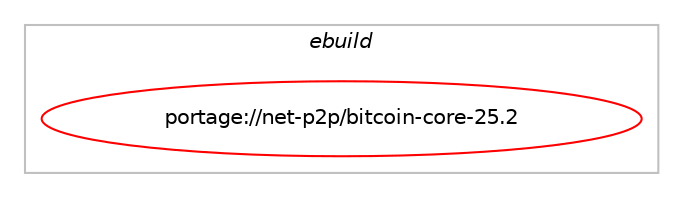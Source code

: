 digraph prolog {

# *************
# Graph options
# *************

newrank=true;
concentrate=true;
compound=true;
graph [rankdir=LR,fontname=Helvetica,fontsize=10,ranksep=1.5];#, ranksep=2.5, nodesep=0.2];
edge  [arrowhead=vee];
node  [fontname=Helvetica,fontsize=10];

# **********
# The ebuild
# **********

subgraph cluster_leftcol {
color=gray;
label=<<i>ebuild</i>>;
id [label="portage://net-p2p/bitcoin-core-25.2", color=red, width=4, href="../net-p2p/bitcoin-core-25.2.svg"];
}

# ****************
# The dependencies
# ****************

subgraph cluster_midcol {
color=gray;
label=<<i>dependencies</i>>;
subgraph cluster_compile {
fillcolor="#eeeeee";
style=filled;
label=<<i>compile</i>>;
# *** BEGIN UNKNOWN DEPENDENCY TYPE (TODO) ***
# id -> equal(use_conditional_group(positive,berkdb,portage://net-p2p/bitcoin-core-25.2,[package_dependency(portage://net-p2p/bitcoin-core-25.2,install,no,sys-libs,db,greaterequal,[4.8.30,,,4.8.30],[slot(4.8),equal],[use(enable(cxx),none)])]))
# *** END UNKNOWN DEPENDENCY TYPE (TODO) ***

# *** BEGIN UNKNOWN DEPENDENCY TYPE (TODO) ***
# id -> equal(use_conditional_group(positive,cli,portage://net-p2p/bitcoin-core-25.2,[package_dependency(portage://net-p2p/bitcoin-core-25.2,install,weak,net-p2p,bitcoin-cli,none,[,,],[],[])]))
# *** END UNKNOWN DEPENDENCY TYPE (TODO) ***

# *** BEGIN UNKNOWN DEPENDENCY TYPE (TODO) ***
# id -> equal(use_conditional_group(positive,daemon,portage://net-p2p/bitcoin-core-25.2,[package_dependency(portage://net-p2p/bitcoin-core-25.2,install,weak,net-p2p,bitcoind,none,[,,],[],[]),package_dependency(portage://net-p2p/bitcoin-core-25.2,install,no,acct-group,bitcoin,none,[,,],[],[]),package_dependency(portage://net-p2p/bitcoin-core-25.2,install,no,acct-user,bitcoin,none,[,,],[],[])]))
# *** END UNKNOWN DEPENDENCY TYPE (TODO) ***

# *** BEGIN UNKNOWN DEPENDENCY TYPE (TODO) ***
# id -> equal(use_conditional_group(positive,gui,portage://net-p2p/bitcoin-core-25.2,[package_dependency(portage://net-p2p/bitcoin-core-25.2,install,weak,net-p2p,bitcoin-qt,none,[,,],[],[]),package_dependency(portage://net-p2p/bitcoin-core-25.2,install,no,dev-qt,qtcore,greaterequal,[5.15.5,,,5.15.5],[slot(5)],[]),package_dependency(portage://net-p2p/bitcoin-core-25.2,install,no,dev-qt,qtgui,greaterequal,[5.15.5,,,5.15.5],[slot(5)],[]),package_dependency(portage://net-p2p/bitcoin-core-25.2,install,no,dev-qt,qtnetwork,greaterequal,[5.15.5,,,5.15.5],[slot(5)],[]),package_dependency(portage://net-p2p/bitcoin-core-25.2,install,no,dev-qt,qtwidgets,greaterequal,[5.15.5,,,5.15.5],[slot(5)],[]),use_conditional_group(positive,dbus,portage://net-p2p/bitcoin-core-25.2,[package_dependency(portage://net-p2p/bitcoin-core-25.2,install,no,dev-qt,qtdbus,greaterequal,[5.15.5,,,5.15.5],[slot(5)],[])])]))
# *** END UNKNOWN DEPENDENCY TYPE (TODO) ***

# *** BEGIN UNKNOWN DEPENDENCY TYPE (TODO) ***
# id -> equal(use_conditional_group(positive,libs,portage://net-p2p/bitcoin-core-25.2,[package_dependency(portage://net-p2p/bitcoin-core-25.2,install,weak,net-libs,libbitcoinconsensus,none,[,,],[],[])]))
# *** END UNKNOWN DEPENDENCY TYPE (TODO) ***

# *** BEGIN UNKNOWN DEPENDENCY TYPE (TODO) ***
# id -> equal(use_conditional_group(positive,nat-pmp,portage://net-p2p/bitcoin-core-25.2,[package_dependency(portage://net-p2p/bitcoin-core-25.2,install,no,net-libs,libnatpmp,greaterequal,[20220705,,,20220705],any_same_slot,[])]))
# *** END UNKNOWN DEPENDENCY TYPE (TODO) ***

# *** BEGIN UNKNOWN DEPENDENCY TYPE (TODO) ***
# id -> equal(use_conditional_group(positive,qrcode,portage://net-p2p/bitcoin-core-25.2,[package_dependency(portage://net-p2p/bitcoin-core-25.2,install,no,media-gfx,qrencode,greaterequal,[4.1.1,,,4.1.1],any_same_slot,[])]))
# *** END UNKNOWN DEPENDENCY TYPE (TODO) ***

# *** BEGIN UNKNOWN DEPENDENCY TYPE (TODO) ***
# id -> equal(use_conditional_group(positive,sqlite,portage://net-p2p/bitcoin-core-25.2,[package_dependency(portage://net-p2p/bitcoin-core-25.2,install,no,dev-db,sqlite,greaterequal,[3.38.5,,,3.38.5],any_same_slot,[])]))
# *** END UNKNOWN DEPENDENCY TYPE (TODO) ***

# *** BEGIN UNKNOWN DEPENDENCY TYPE (TODO) ***
# id -> equal(use_conditional_group(positive,system-leveldb,portage://net-p2p/bitcoin-core-25.2,[package_dependency(portage://net-p2p/bitcoin-core-25.2,install,no,virtual,bitcoin-leveldb,none,[,,],[],[])]))
# *** END UNKNOWN DEPENDENCY TYPE (TODO) ***

# *** BEGIN UNKNOWN DEPENDENCY TYPE (TODO) ***
# id -> equal(use_conditional_group(positive,system-libsecp256k1,portage://net-p2p/bitcoin-core-25.2,[package_dependency(portage://net-p2p/bitcoin-core-25.2,install,no,dev-libs,libsecp256k1,greaterequal,[0.3.1,,,0.3.1],any_same_slot,[use(enable(recovery),none),use(enable(schnorr),none)])]))
# *** END UNKNOWN DEPENDENCY TYPE (TODO) ***

# *** BEGIN UNKNOWN DEPENDENCY TYPE (TODO) ***
# id -> equal(use_conditional_group(positive,systemtap,portage://net-p2p/bitcoin-core-25.2,[package_dependency(portage://net-p2p/bitcoin-core-25.2,install,no,dev-debug,systemtap,greaterequal,[4.8,,,4.8],[],[])]))
# *** END UNKNOWN DEPENDENCY TYPE (TODO) ***

# *** BEGIN UNKNOWN DEPENDENCY TYPE (TODO) ***
# id -> equal(use_conditional_group(positive,upnp,portage://net-p2p/bitcoin-core-25.2,[package_dependency(portage://net-p2p/bitcoin-core-25.2,install,no,net-libs,miniupnpc,greaterequal,[2.2.2,,,2.2.2],any_same_slot,[])]))
# *** END UNKNOWN DEPENDENCY TYPE (TODO) ***

# *** BEGIN UNKNOWN DEPENDENCY TYPE (TODO) ***
# id -> equal(use_conditional_group(positive,zeromq,portage://net-p2p/bitcoin-core-25.2,[package_dependency(portage://net-p2p/bitcoin-core-25.2,install,no,net-libs,zeromq,greaterequal,[4.3.4,,,4.3.4],any_same_slot,[])]))
# *** END UNKNOWN DEPENDENCY TYPE (TODO) ***

# *** BEGIN UNKNOWN DEPENDENCY TYPE (TODO) ***
# id -> equal(package_dependency(portage://net-p2p/bitcoin-core-25.2,install,no,dev-libs,boost,greaterequal,[1.81.0,,,1.81.0],any_same_slot,[]))
# *** END UNKNOWN DEPENDENCY TYPE (TODO) ***

# *** BEGIN UNKNOWN DEPENDENCY TYPE (TODO) ***
# id -> equal(package_dependency(portage://net-p2p/bitcoin-core-25.2,install,no,dev-libs,libevent,greaterequal,[2.1.12,,,2.1.12],any_same_slot,[]))
# *** END UNKNOWN DEPENDENCY TYPE (TODO) ***

# *** BEGIN UNKNOWN DEPENDENCY TYPE (TODO) ***
# id -> equal(package_dependency(portage://net-p2p/bitcoin-core-25.2,install,weak,dev-util,bitcoin-tx,none,[,,],[],[]))
# *** END UNKNOWN DEPENDENCY TYPE (TODO) ***

}
subgraph cluster_compileandrun {
fillcolor="#eeeeee";
style=filled;
label=<<i>compile and run</i>>;
}
subgraph cluster_run {
fillcolor="#eeeeee";
style=filled;
label=<<i>run</i>>;
# *** BEGIN UNKNOWN DEPENDENCY TYPE (TODO) ***
# id -> equal(use_conditional_group(positive,berkdb,portage://net-p2p/bitcoin-core-25.2,[package_dependency(portage://net-p2p/bitcoin-core-25.2,run,no,sys-libs,db,greaterequal,[4.8.30,,,4.8.30],[slot(4.8),equal],[use(enable(cxx),none)])]))
# *** END UNKNOWN DEPENDENCY TYPE (TODO) ***

# *** BEGIN UNKNOWN DEPENDENCY TYPE (TODO) ***
# id -> equal(use_conditional_group(positive,cli,portage://net-p2p/bitcoin-core-25.2,[package_dependency(portage://net-p2p/bitcoin-core-25.2,run,weak,net-p2p,bitcoin-cli,none,[,,],[],[])]))
# *** END UNKNOWN DEPENDENCY TYPE (TODO) ***

# *** BEGIN UNKNOWN DEPENDENCY TYPE (TODO) ***
# id -> equal(use_conditional_group(positive,daemon,portage://net-p2p/bitcoin-core-25.2,[package_dependency(portage://net-p2p/bitcoin-core-25.2,run,weak,net-p2p,bitcoind,none,[,,],[],[]),package_dependency(portage://net-p2p/bitcoin-core-25.2,run,no,acct-group,bitcoin,none,[,,],[],[]),package_dependency(portage://net-p2p/bitcoin-core-25.2,run,no,acct-user,bitcoin,none,[,,],[],[])]))
# *** END UNKNOWN DEPENDENCY TYPE (TODO) ***

# *** BEGIN UNKNOWN DEPENDENCY TYPE (TODO) ***
# id -> equal(use_conditional_group(positive,gui,portage://net-p2p/bitcoin-core-25.2,[package_dependency(portage://net-p2p/bitcoin-core-25.2,run,weak,net-p2p,bitcoin-qt,none,[,,],[],[]),package_dependency(portage://net-p2p/bitcoin-core-25.2,run,no,dev-qt,qtcore,greaterequal,[5.15.5,,,5.15.5],[slot(5)],[]),package_dependency(portage://net-p2p/bitcoin-core-25.2,run,no,dev-qt,qtgui,greaterequal,[5.15.5,,,5.15.5],[slot(5)],[]),package_dependency(portage://net-p2p/bitcoin-core-25.2,run,no,dev-qt,qtnetwork,greaterequal,[5.15.5,,,5.15.5],[slot(5)],[]),package_dependency(portage://net-p2p/bitcoin-core-25.2,run,no,dev-qt,qtwidgets,greaterequal,[5.15.5,,,5.15.5],[slot(5)],[]),use_conditional_group(positive,dbus,portage://net-p2p/bitcoin-core-25.2,[package_dependency(portage://net-p2p/bitcoin-core-25.2,run,no,dev-qt,qtdbus,greaterequal,[5.15.5,,,5.15.5],[slot(5)],[])])]))
# *** END UNKNOWN DEPENDENCY TYPE (TODO) ***

# *** BEGIN UNKNOWN DEPENDENCY TYPE (TODO) ***
# id -> equal(use_conditional_group(positive,libs,portage://net-p2p/bitcoin-core-25.2,[package_dependency(portage://net-p2p/bitcoin-core-25.2,run,weak,net-libs,libbitcoinconsensus,none,[,,],[],[])]))
# *** END UNKNOWN DEPENDENCY TYPE (TODO) ***

# *** BEGIN UNKNOWN DEPENDENCY TYPE (TODO) ***
# id -> equal(use_conditional_group(positive,nat-pmp,portage://net-p2p/bitcoin-core-25.2,[package_dependency(portage://net-p2p/bitcoin-core-25.2,run,no,net-libs,libnatpmp,greaterequal,[20220705,,,20220705],any_same_slot,[])]))
# *** END UNKNOWN DEPENDENCY TYPE (TODO) ***

# *** BEGIN UNKNOWN DEPENDENCY TYPE (TODO) ***
# id -> equal(use_conditional_group(positive,qrcode,portage://net-p2p/bitcoin-core-25.2,[package_dependency(portage://net-p2p/bitcoin-core-25.2,run,no,media-gfx,qrencode,greaterequal,[4.1.1,,,4.1.1],any_same_slot,[])]))
# *** END UNKNOWN DEPENDENCY TYPE (TODO) ***

# *** BEGIN UNKNOWN DEPENDENCY TYPE (TODO) ***
# id -> equal(use_conditional_group(positive,sqlite,portage://net-p2p/bitcoin-core-25.2,[package_dependency(portage://net-p2p/bitcoin-core-25.2,run,no,dev-db,sqlite,greaterequal,[3.38.5,,,3.38.5],any_same_slot,[])]))
# *** END UNKNOWN DEPENDENCY TYPE (TODO) ***

# *** BEGIN UNKNOWN DEPENDENCY TYPE (TODO) ***
# id -> equal(use_conditional_group(positive,system-leveldb,portage://net-p2p/bitcoin-core-25.2,[package_dependency(portage://net-p2p/bitcoin-core-25.2,run,no,virtual,bitcoin-leveldb,none,[,,],[],[])]))
# *** END UNKNOWN DEPENDENCY TYPE (TODO) ***

# *** BEGIN UNKNOWN DEPENDENCY TYPE (TODO) ***
# id -> equal(use_conditional_group(positive,system-libsecp256k1,portage://net-p2p/bitcoin-core-25.2,[package_dependency(portage://net-p2p/bitcoin-core-25.2,run,no,dev-libs,libsecp256k1,greaterequal,[0.3.1,,,0.3.1],any_same_slot,[use(enable(recovery),none),use(enable(schnorr),none)])]))
# *** END UNKNOWN DEPENDENCY TYPE (TODO) ***

# *** BEGIN UNKNOWN DEPENDENCY TYPE (TODO) ***
# id -> equal(use_conditional_group(positive,upnp,portage://net-p2p/bitcoin-core-25.2,[package_dependency(portage://net-p2p/bitcoin-core-25.2,run,no,net-libs,miniupnpc,greaterequal,[2.2.2,,,2.2.2],any_same_slot,[])]))
# *** END UNKNOWN DEPENDENCY TYPE (TODO) ***

# *** BEGIN UNKNOWN DEPENDENCY TYPE (TODO) ***
# id -> equal(use_conditional_group(positive,zeromq,portage://net-p2p/bitcoin-core-25.2,[package_dependency(portage://net-p2p/bitcoin-core-25.2,run,no,net-libs,zeromq,greaterequal,[4.3.4,,,4.3.4],any_same_slot,[])]))
# *** END UNKNOWN DEPENDENCY TYPE (TODO) ***

# *** BEGIN UNKNOWN DEPENDENCY TYPE (TODO) ***
# id -> equal(package_dependency(portage://net-p2p/bitcoin-core-25.2,run,no,dev-libs,boost,greaterequal,[1.81.0,,,1.81.0],any_same_slot,[]))
# *** END UNKNOWN DEPENDENCY TYPE (TODO) ***

# *** BEGIN UNKNOWN DEPENDENCY TYPE (TODO) ***
# id -> equal(package_dependency(portage://net-p2p/bitcoin-core-25.2,run,no,dev-libs,libevent,greaterequal,[2.1.12,,,2.1.12],any_same_slot,[]))
# *** END UNKNOWN DEPENDENCY TYPE (TODO) ***

# *** BEGIN UNKNOWN DEPENDENCY TYPE (TODO) ***
# id -> equal(package_dependency(portage://net-p2p/bitcoin-core-25.2,run,weak,dev-util,bitcoin-tx,none,[,,],[],[]))
# *** END UNKNOWN DEPENDENCY TYPE (TODO) ***

}
}

# **************
# The candidates
# **************

subgraph cluster_choices {
rank=same;
color=gray;
label=<<i>candidates</i>>;

}

}
